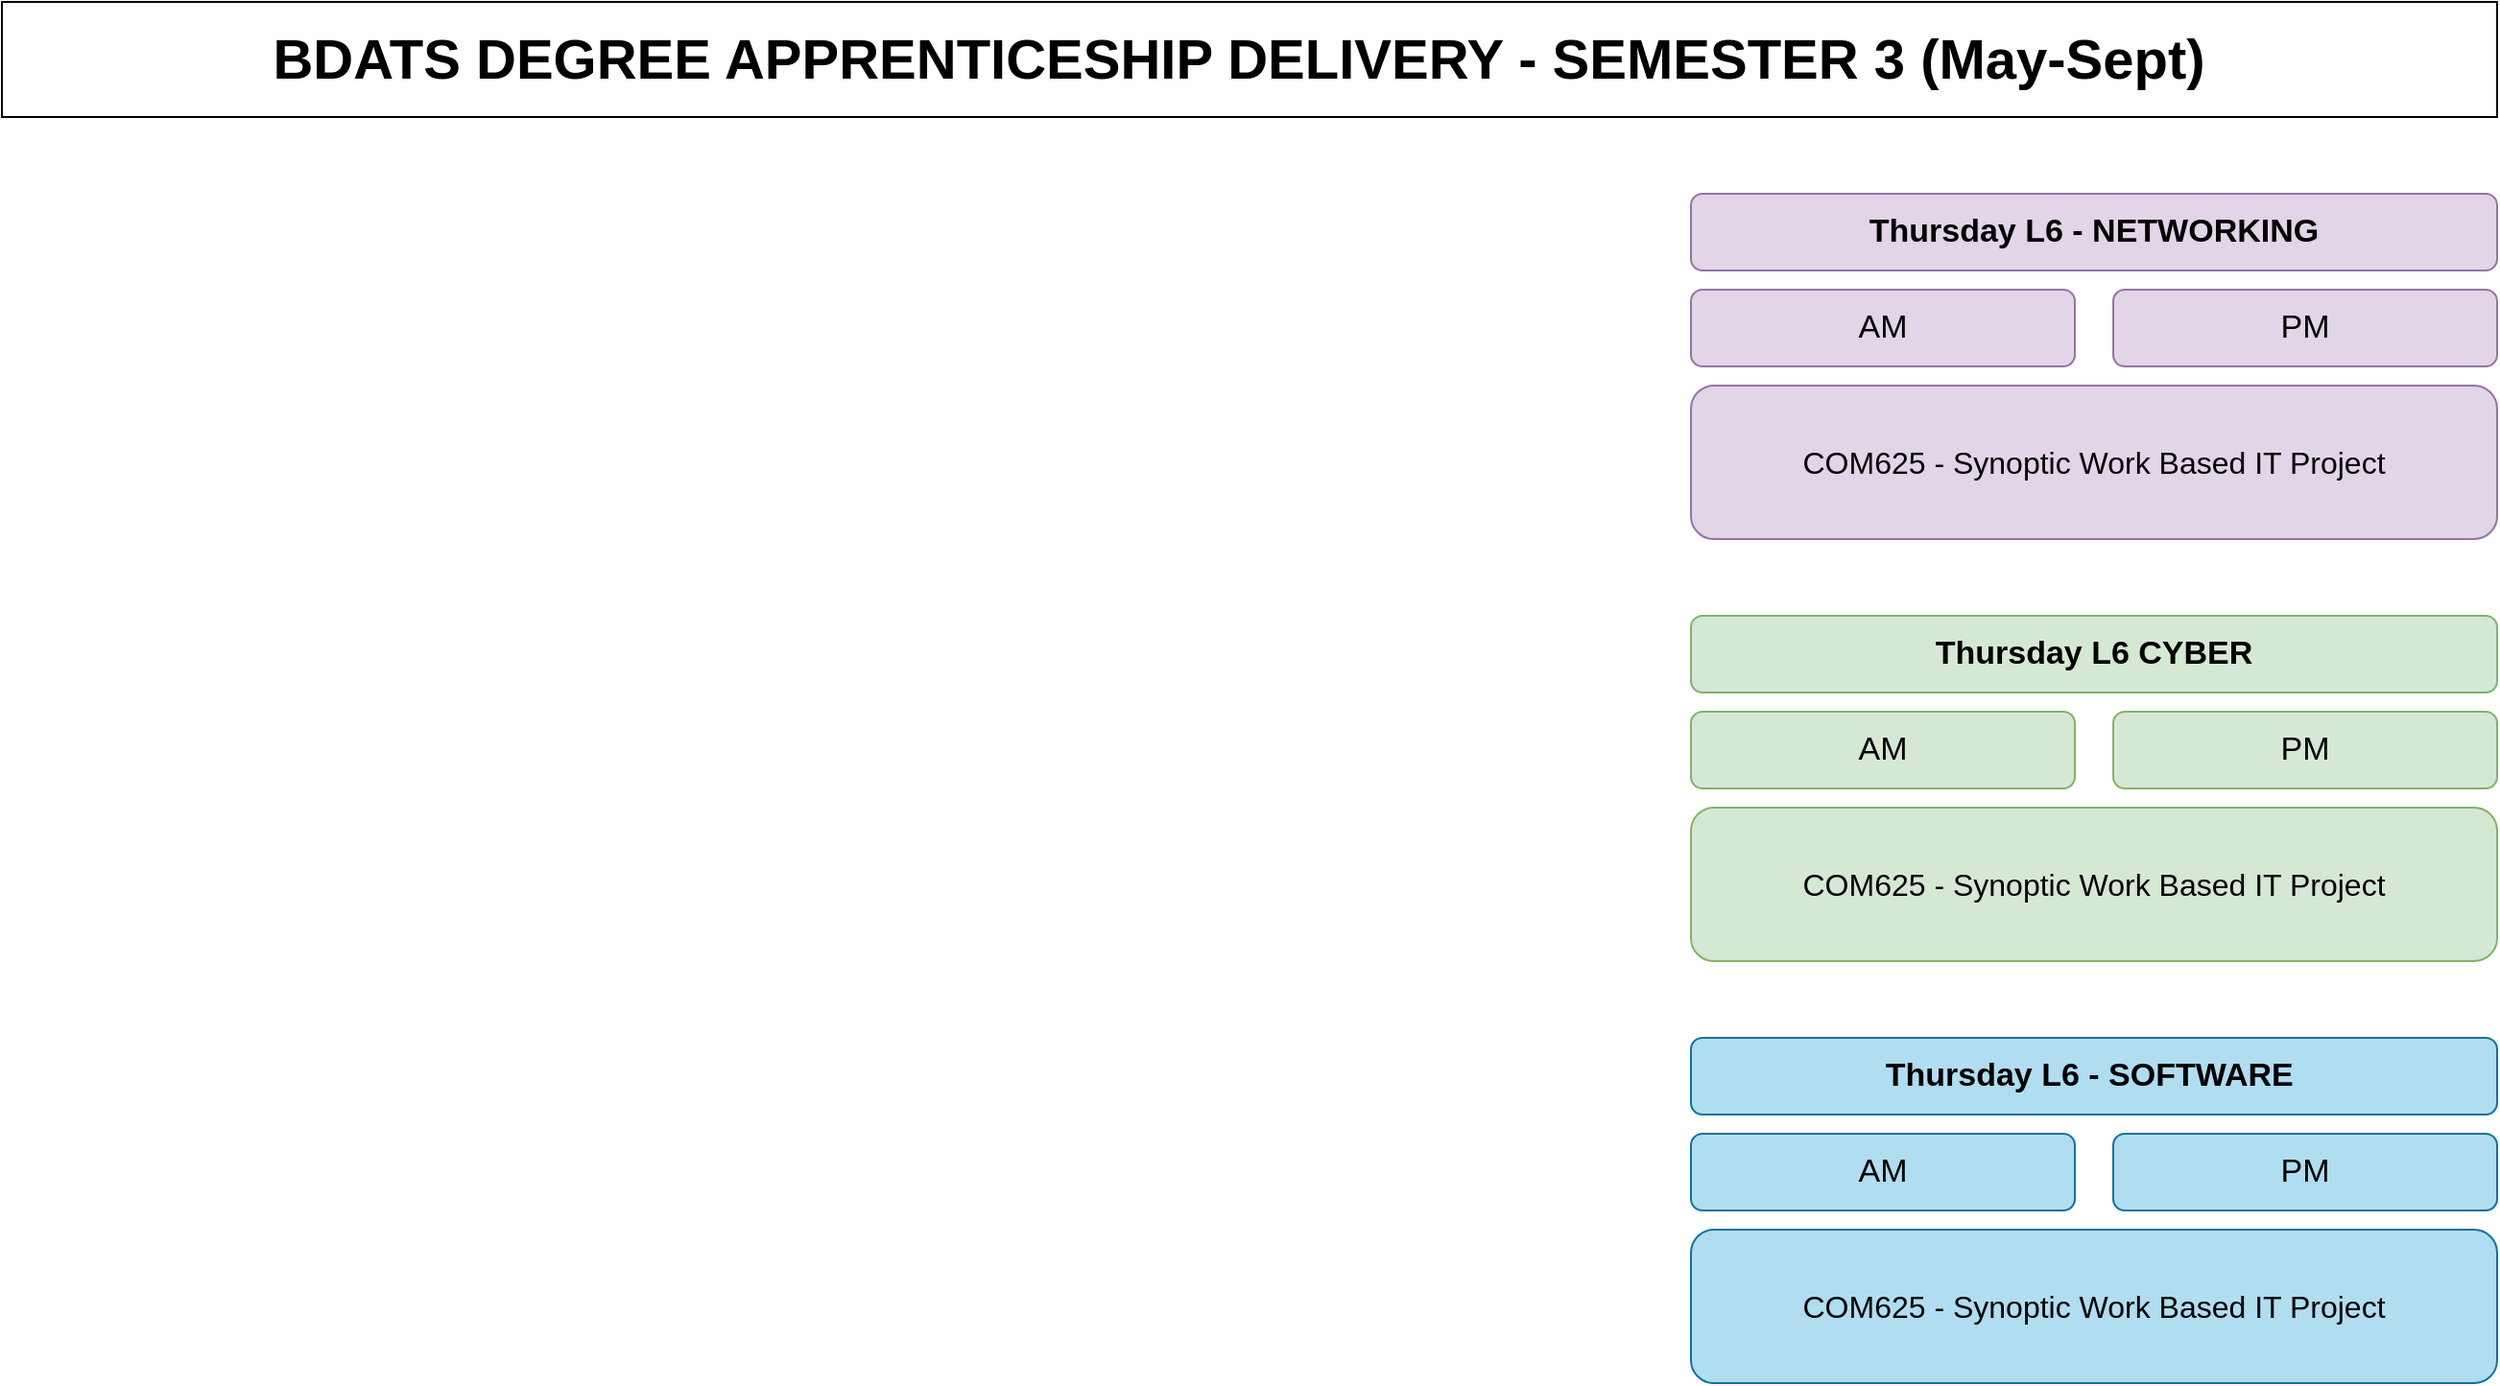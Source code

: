 <mxfile pages="7">
    <diagram name="BDATS - SEM 3" id="bAWRMhxbK4lThoLXx4Rh">
        <mxGraphModel dx="2598" dy="1368" grid="1" gridSize="10" guides="0" tooltips="1" connect="1" arrows="1" fold="1" page="1" pageScale="1" pageWidth="1169" pageHeight="1654" math="0" shadow="0">
            <root>
                <mxCell id="z80Zeq63Nkb3A3HY7hVA-0"/>
                <mxCell id="z80Zeq63Nkb3A3HY7hVA-1" parent="z80Zeq63Nkb3A3HY7hVA-0"/>
                <mxCell id="z80Zeq63Nkb3A3HY7hVA-22" value="&lt;font style=&quot;font-size: 17px;&quot;&gt;&lt;b&gt;Thursday L6 CYBER&lt;/b&gt;&lt;/font&gt;" style="rounded=1;whiteSpace=wrap;html=1;fillColor=#d5e8d4;strokeColor=#82b366;" parent="z80Zeq63Nkb3A3HY7hVA-1" vertex="1">
                    <mxGeometry x="1120" y="380" width="420" height="40" as="geometry"/>
                </mxCell>
                <mxCell id="z80Zeq63Nkb3A3HY7hVA-23" value="&lt;font style=&quot;&quot;&gt;&lt;font style=&quot;font-size: 16px;&quot;&gt;COM625 - Synoptic Work Based IT Project&lt;/font&gt;&lt;span style=&quot;font-size: 16px;&quot;&gt;&lt;br&gt;&lt;/span&gt;&lt;/font&gt;" style="rounded=1;whiteSpace=wrap;html=1;fillColor=#d5e8d4;strokeColor=#82b366;" parent="z80Zeq63Nkb3A3HY7hVA-1" vertex="1">
                    <mxGeometry x="1120" y="480" width="420" height="80" as="geometry"/>
                </mxCell>
                <mxCell id="z80Zeq63Nkb3A3HY7hVA-25" value="&lt;font style=&quot;font-size: 17px;&quot;&gt;PM&lt;/font&gt;" style="rounded=1;whiteSpace=wrap;html=1;fillColor=#d5e8d4;strokeColor=#82b366;" parent="z80Zeq63Nkb3A3HY7hVA-1" vertex="1">
                    <mxGeometry x="1340" y="430" width="200" height="40" as="geometry"/>
                </mxCell>
                <mxCell id="z80Zeq63Nkb3A3HY7hVA-26" value="&lt;font style=&quot;font-size: 17px;&quot;&gt;AM&lt;/font&gt;" style="rounded=1;whiteSpace=wrap;html=1;fillColor=#d5e8d4;strokeColor=#82b366;" parent="z80Zeq63Nkb3A3HY7hVA-1" vertex="1">
                    <mxGeometry x="1120" y="430" width="200" height="40" as="geometry"/>
                </mxCell>
                <mxCell id="z80Zeq63Nkb3A3HY7hVA-27" value="&lt;font style=&quot;font-size: 17px&quot;&gt;&lt;b&gt;Thursday L6 - SOFTWARE&amp;nbsp;&lt;/b&gt;&lt;/font&gt;" style="rounded=1;whiteSpace=wrap;html=1;fillColor=#b1ddf0;strokeColor=#10739e;" parent="z80Zeq63Nkb3A3HY7hVA-1" vertex="1">
                    <mxGeometry x="1120" y="600" width="420" height="40" as="geometry"/>
                </mxCell>
                <mxCell id="z80Zeq63Nkb3A3HY7hVA-28" value="&lt;font style=&quot;&quot;&gt;&lt;font style=&quot;font-size: 16px;&quot;&gt;COM625 - Synoptic Work Based IT Project&lt;/font&gt;&lt;span style=&quot;font-size: 16px;&quot;&gt;&lt;br&gt;&lt;/span&gt;&lt;/font&gt;" style="rounded=1;whiteSpace=wrap;html=1;fillColor=#b1ddf0;strokeColor=#10739e;" parent="z80Zeq63Nkb3A3HY7hVA-1" vertex="1">
                    <mxGeometry x="1120" y="700" width="420" height="80" as="geometry"/>
                </mxCell>
                <mxCell id="z80Zeq63Nkb3A3HY7hVA-30" value="&lt;font style=&quot;font-size: 17px;&quot;&gt;PM&lt;/font&gt;" style="rounded=1;whiteSpace=wrap;html=1;fillColor=#b1ddf0;strokeColor=#10739e;" parent="z80Zeq63Nkb3A3HY7hVA-1" vertex="1">
                    <mxGeometry x="1340" y="650" width="200" height="40" as="geometry"/>
                </mxCell>
                <mxCell id="z80Zeq63Nkb3A3HY7hVA-31" value="&lt;font style=&quot;font-size: 17px;&quot;&gt;AM&lt;/font&gt;" style="rounded=1;whiteSpace=wrap;html=1;fillColor=#b1ddf0;strokeColor=#10739e;" parent="z80Zeq63Nkb3A3HY7hVA-1" vertex="1">
                    <mxGeometry x="1120" y="650" width="200" height="40" as="geometry"/>
                </mxCell>
                <mxCell id="z80Zeq63Nkb3A3HY7hVA-37" value="&lt;font style=&quot;font-size: 17px;&quot;&gt;&lt;b&gt;Thursday L6 - NETWORKING&lt;/b&gt;&lt;/font&gt;" style="rounded=1;whiteSpace=wrap;html=1;fillColor=#e1d5e7;strokeColor=#9673a6;" parent="z80Zeq63Nkb3A3HY7hVA-1" vertex="1">
                    <mxGeometry x="1120" y="160" width="420" height="40" as="geometry"/>
                </mxCell>
                <mxCell id="z80Zeq63Nkb3A3HY7hVA-38" value="&lt;font style=&quot;&quot;&gt;&lt;font style=&quot;font-size: 16px;&quot;&gt;COM625 - Synoptic Work Based IT Project&lt;/font&gt;&lt;span style=&quot;font-size: 16px;&quot;&gt;&lt;br&gt;&lt;/span&gt;&lt;/font&gt;" style="rounded=1;whiteSpace=wrap;html=1;fillColor=#e1d5e7;strokeColor=#9673a6;" parent="z80Zeq63Nkb3A3HY7hVA-1" vertex="1">
                    <mxGeometry x="1120" y="260" width="420" height="80" as="geometry"/>
                </mxCell>
                <mxCell id="z80Zeq63Nkb3A3HY7hVA-40" value="&lt;font style=&quot;font-size: 17px;&quot;&gt;PM&lt;/font&gt;" style="rounded=1;whiteSpace=wrap;html=1;fillColor=#e1d5e7;strokeColor=#9673a6;" parent="z80Zeq63Nkb3A3HY7hVA-1" vertex="1">
                    <mxGeometry x="1340" y="210" width="200" height="40" as="geometry"/>
                </mxCell>
                <mxCell id="z80Zeq63Nkb3A3HY7hVA-41" value="&lt;font style=&quot;font-size: 17px;&quot;&gt;AM&lt;/font&gt;" style="rounded=1;whiteSpace=wrap;html=1;fillColor=#e1d5e7;strokeColor=#9673a6;" parent="z80Zeq63Nkb3A3HY7hVA-1" vertex="1">
                    <mxGeometry x="1120" y="210" width="200" height="40" as="geometry"/>
                </mxCell>
                <mxCell id="z80Zeq63Nkb3A3HY7hVA-47" value="" style="rounded=0;whiteSpace=wrap;html=1;" parent="z80Zeq63Nkb3A3HY7hVA-1" vertex="1">
                    <mxGeometry x="240" y="60" width="1300" height="60" as="geometry"/>
                </mxCell>
                <mxCell id="z80Zeq63Nkb3A3HY7hVA-48" value="BDATS DEGREE APPRENTICESHIP DELIVERY - SEMESTER 3 (May-Sept)" style="text;html=1;align=center;verticalAlign=middle;resizable=0;points=[];autosize=1;strokeColor=none;fillColor=none;fontSize=29;fontStyle=1" parent="z80Zeq63Nkb3A3HY7hVA-1" vertex="1">
                    <mxGeometry x="369" y="65" width="1030" height="50" as="geometry"/>
                </mxCell>
            </root>
        </mxGraphModel>
    </diagram>
    <diagram name="BDATS_SOFTWARE" id="IDxoDhFUZz8goqclk6p1">
        <mxGraphModel dx="2309" dy="1216" grid="1" gridSize="10" guides="1" tooltips="1" connect="1" arrows="1" fold="1" page="1" pageScale="1" pageWidth="827" pageHeight="1169" math="0" shadow="0">
            <root>
                <mxCell id="1_NoqtApiibmHGhhlHiK-0"/>
                <mxCell id="1_NoqtApiibmHGhhlHiK-1" parent="1_NoqtApiibmHGhhlHiK-0"/>
                <mxCell id="1_NoqtApiibmHGhhlHiK-2" value="" style="rounded=1;whiteSpace=wrap;html=1;strokeWidth=2;" parent="1_NoqtApiibmHGhhlHiK-1" vertex="1">
                    <mxGeometry x="42" y="470" width="1580" height="170" as="geometry"/>
                </mxCell>
                <mxCell id="1_NoqtApiibmHGhhlHiK-3" value="" style="rounded=1;whiteSpace=wrap;html=1;strokeWidth=2;" parent="1_NoqtApiibmHGhhlHiK-1" vertex="1">
                    <mxGeometry x="42" y="280" width="1580" height="170" as="geometry"/>
                </mxCell>
                <mxCell id="1_NoqtApiibmHGhhlHiK-4" value="" style="rounded=1;whiteSpace=wrap;html=1;strokeWidth=2;" parent="1_NoqtApiibmHGhhlHiK-1" vertex="1">
                    <mxGeometry x="42" y="90" width="1580" height="170" as="geometry"/>
                </mxCell>
                <mxCell id="1_NoqtApiibmHGhhlHiK-5" value="&lt;font&gt;&lt;span style=&quot;font-size: 16px&quot;&gt;COM411&lt;br&gt;Problem Solving through Programming)&lt;/span&gt;&lt;/font&gt;" style="rounded=1;whiteSpace=wrap;html=1;fillColor=#dae8fc;strokeColor=#6c8ebf;strokeWidth=2;" parent="1_NoqtApiibmHGhhlHiK-1" vertex="1">
                    <mxGeometry x="202" y="160" width="210" height="80" as="geometry"/>
                </mxCell>
                <mxCell id="1_NoqtApiibmHGhhlHiK-6" value="&lt;span style=&quot;font-size: 16px&quot;&gt;COM412&lt;br&gt;Introduction to Networks&lt;br&gt;&amp;amp; Security&lt;/span&gt;" style="rounded=1;whiteSpace=wrap;html=1;fillColor=#dae8fc;strokeColor=#6c8ebf;strokeWidth=2;" parent="1_NoqtApiibmHGhhlHiK-1" vertex="1">
                    <mxGeometry x="432" y="160" width="210" height="80" as="geometry"/>
                </mxCell>
                <mxCell id="1_NoqtApiibmHGhhlHiK-7" value="&lt;font style=&quot;font-size: 17px;&quot;&gt;&lt;b&gt;SEMESTER 1 (Sept-Jan)&lt;/b&gt;&lt;/font&gt;" style="rounded=1;whiteSpace=wrap;html=1;fillColor=#dae8fc;strokeColor=#6c8ebf;strokeWidth=2;" parent="1_NoqtApiibmHGhhlHiK-1" vertex="1">
                    <mxGeometry x="202" y="110" width="440" height="40" as="geometry"/>
                </mxCell>
                <mxCell id="1_NoqtApiibmHGhhlHiK-9" value="&lt;font style=&quot;font-size: 16px;&quot;&gt;COM417&lt;br style=&quot;border-color: var(--border-color);&quot;&gt;Introduction to Databases&lt;/font&gt;" style="rounded=1;whiteSpace=wrap;html=1;fillColor=#dae8fc;strokeColor=#6c8ebf;strokeWidth=2;" parent="1_NoqtApiibmHGhhlHiK-1" vertex="1">
                    <mxGeometry x="910" y="160" width="212" height="80" as="geometry"/>
                </mxCell>
                <mxCell id="1_NoqtApiibmHGhhlHiK-10" value="&lt;b style=&quot;border-color: var(--border-color); font-size: 17px;&quot;&gt;SEMESTER 2 (Jan-May)&lt;/b&gt;" style="rounded=1;whiteSpace=wrap;html=1;fillColor=#dae8fc;strokeColor=#6c8ebf;strokeWidth=2;" parent="1_NoqtApiibmHGhhlHiK-1" vertex="1">
                    <mxGeometry x="682" y="110" width="440" height="40" as="geometry"/>
                </mxCell>
                <mxCell id="1_NoqtApiibmHGhhlHiK-11" value="&lt;font style=&quot;font-size: 16px;&quot;&gt;COM423&lt;br style=&quot;border-color: var(--border-color);&quot;&gt;Systems Analysis &amp;amp; Design&amp;nbsp;&lt;span style=&quot;font-size: 16px&quot;&gt;&lt;br&gt;&lt;/span&gt;&lt;/font&gt;" style="rounded=1;whiteSpace=wrap;html=1;fillColor=#dae8fc;strokeColor=#6c8ebf;strokeWidth=2;" parent="1_NoqtApiibmHGhhlHiK-1" vertex="1">
                    <mxGeometry x="1162" y="160" width="210" height="80" as="geometry"/>
                </mxCell>
                <mxCell id="1_NoqtApiibmHGhhlHiK-12" value="&lt;font style=&quot;font-size: 16px;&quot;&gt;COM421&lt;br style=&quot;border-color: var(--border-color);&quot;&gt;Data Structures,&lt;br style=&quot;border-color: var(--border-color);&quot;&gt;Algorithms &amp;amp; Maths&lt;/font&gt;" style="rounded=1;whiteSpace=wrap;html=1;fillColor=#dae8fc;strokeColor=#6c8ebf;strokeWidth=2;" parent="1_NoqtApiibmHGhhlHiK-1" vertex="1">
                    <mxGeometry x="1392" y="160" width="210" height="80" as="geometry"/>
                </mxCell>
                <mxCell id="1_NoqtApiibmHGhhlHiK-13" value="&lt;b style=&quot;border-color: var(--border-color); font-size: 17px;&quot;&gt;SEMESTER 3 (May-Sept)&lt;/b&gt;" style="rounded=1;whiteSpace=wrap;html=1;fillColor=#dae8fc;strokeColor=#6c8ebf;strokeWidth=2;" parent="1_NoqtApiibmHGhhlHiK-1" vertex="1">
                    <mxGeometry x="1162" y="110" width="440" height="40" as="geometry"/>
                </mxCell>
                <mxCell id="1_NoqtApiibmHGhhlHiK-15" value="&lt;span style=&quot;font-size: 16px;&quot;&gt;COM519&lt;br&gt;Advanced Databases&lt;/span&gt;" style="rounded=1;whiteSpace=wrap;html=1;fillColor=#e1d5e7;strokeColor=#9673a6;strokeWidth=2;" parent="1_NoqtApiibmHGhhlHiK-1" vertex="1">
                    <mxGeometry x="432" y="350" width="210" height="80" as="geometry"/>
                </mxCell>
                <mxCell id="1_NoqtApiibmHGhhlHiK-16" value="&lt;font&gt;&lt;span style=&quot;font-size: 16px;&quot;&gt;COM624&lt;/span&gt;&lt;br style=&quot;font-size: 16px;&quot;&gt;&lt;span style=&quot;font-size: 16px;&quot;&gt;&amp;nbsp;Machine Learning&lt;/span&gt;&lt;span style=&quot;font-size: 16px&quot;&gt;&lt;br&gt;&lt;/span&gt;&lt;/font&gt;" style="rounded=1;whiteSpace=wrap;html=1;fillColor=#fff2cc;strokeColor=#d6b656;strokeWidth=2;" parent="1_NoqtApiibmHGhhlHiK-1" vertex="1">
                    <mxGeometry x="202" y="540" width="210" height="80" as="geometry"/>
                </mxCell>
                <mxCell id="1_NoqtApiibmHGhhlHiK-18" value="&lt;font style=&quot;font-size: 17px;&quot;&gt;&lt;b&gt;SEMESTER 1 (Sept-Jan)&lt;/b&gt;&lt;/font&gt;" style="rounded=1;whiteSpace=wrap;html=1;fillColor=#e1d5e7;strokeColor=#9673a6;strokeWidth=2;" parent="1_NoqtApiibmHGhhlHiK-1" vertex="1">
                    <mxGeometry x="202" y="300" width="440" height="40" as="geometry"/>
                </mxCell>
                <mxCell id="1_NoqtApiibmHGhhlHiK-19" value="&lt;b style=&quot;border-color: var(--border-color); font-size: 17px;&quot;&gt;SEMESTER 2 (Jan-May)&lt;/b&gt;" style="rounded=1;whiteSpace=wrap;html=1;fillColor=#e1d5e7;strokeColor=#9673a6;strokeWidth=2;" parent="1_NoqtApiibmHGhhlHiK-1" vertex="1">
                    <mxGeometry x="682" y="300" width="440" height="40" as="geometry"/>
                </mxCell>
                <mxCell id="1_NoqtApiibmHGhhlHiK-20" value="&lt;b style=&quot;border-color: var(--border-color); font-size: 17px;&quot;&gt;SEMESTER 3 (May-Sept)&lt;/b&gt;" style="rounded=1;whiteSpace=wrap;html=1;fillColor=#e1d5e7;strokeColor=#9673a6;strokeWidth=2;" parent="1_NoqtApiibmHGhhlHiK-1" vertex="1">
                    <mxGeometry x="1162" y="300" width="440" height="40" as="geometry"/>
                </mxCell>
                <mxCell id="1_NoqtApiibmHGhhlHiK-21" value="&lt;font style=&quot;font-size: 17px;&quot;&gt;&lt;b&gt;SEMESTER 1 (Sept-Jan)&lt;/b&gt;&lt;/font&gt;" style="rounded=1;whiteSpace=wrap;html=1;fillColor=#fff2cc;strokeColor=#d6b656;strokeWidth=2;" parent="1_NoqtApiibmHGhhlHiK-1" vertex="1">
                    <mxGeometry x="202" y="490" width="440" height="40" as="geometry"/>
                </mxCell>
                <mxCell id="1_NoqtApiibmHGhhlHiK-22" value="&lt;b style=&quot;border-color: var(--border-color); font-size: 17px;&quot;&gt;SEMESTER 2 (Jan-May)&lt;/b&gt;" style="rounded=1;whiteSpace=wrap;html=1;fillColor=#fff2cc;strokeColor=#d6b656;strokeWidth=2;" parent="1_NoqtApiibmHGhhlHiK-1" vertex="1">
                    <mxGeometry x="682" y="490" width="440" height="40" as="geometry"/>
                </mxCell>
                <mxCell id="1_NoqtApiibmHGhhlHiK-23" value="&lt;b style=&quot;border-color: var(--border-color); font-size: 17px;&quot;&gt;SEMESTER 3 (May-Sept)&lt;/b&gt;" style="rounded=1;whiteSpace=wrap;html=1;fillColor=#fff2cc;strokeColor=#d6b656;strokeWidth=2;" parent="1_NoqtApiibmHGhhlHiK-1" vertex="1">
                    <mxGeometry x="1162" y="490" width="440" height="40" as="geometry"/>
                </mxCell>
                <mxCell id="1_NoqtApiibmHGhhlHiK-24" value="&lt;b style=&quot;font-size: 22px;&quot;&gt;Level 4&lt;br&gt;(Year 1)&lt;/b&gt;" style="text;html=1;align=center;verticalAlign=middle;whiteSpace=wrap;rounded=0;" parent="1_NoqtApiibmHGhhlHiK-1" vertex="1">
                    <mxGeometry x="62" y="145" width="110" height="60" as="geometry"/>
                </mxCell>
                <mxCell id="1_NoqtApiibmHGhhlHiK-25" value="&lt;b style=&quot;font-size: 22px;&quot;&gt;Level 5&lt;br&gt;(Year 2)&lt;/b&gt;" style="text;html=1;strokeColor=none;fillColor=none;align=center;verticalAlign=middle;whiteSpace=wrap;rounded=0;" parent="1_NoqtApiibmHGhhlHiK-1" vertex="1">
                    <mxGeometry x="72" y="335" width="110" height="60" as="geometry"/>
                </mxCell>
                <mxCell id="1_NoqtApiibmHGhhlHiK-26" value="&lt;b style=&quot;font-size: 22px;&quot;&gt;Level 6&lt;br&gt;(Year 3)&lt;/b&gt;" style="text;html=1;strokeColor=none;fillColor=none;align=center;verticalAlign=middle;whiteSpace=wrap;rounded=0;" parent="1_NoqtApiibmHGhhlHiK-1" vertex="1">
                    <mxGeometry x="72" y="525" width="110" height="60" as="geometry"/>
                </mxCell>
                <mxCell id="1_NoqtApiibmHGhhlHiK-29" value="&lt;font style=&quot;font-size: 16px;&quot;&gt;COM617&lt;br style=&quot;border-color: var(--border-color);&quot;&gt;&amp;nbsp;Industrial Consulting Project&lt;br&gt;&lt;/font&gt;" style="rounded=1;whiteSpace=wrap;html=1;fillColor=#fff2cc;strokeColor=#d6b656;strokeWidth=2;" parent="1_NoqtApiibmHGhhlHiK-1" vertex="1">
                    <mxGeometry x="682" y="545" width="210" height="80" as="geometry"/>
                </mxCell>
                <mxCell id="1_NoqtApiibmHGhhlHiK-30" value="&lt;font style=&quot;font-size: 16px;&quot;&gt;COM618&lt;br&gt;Data Science&lt;/font&gt;&lt;span style=&quot;font-size: 16px;&quot;&gt;&lt;br&gt;&lt;/span&gt;" style="rounded=1;whiteSpace=wrap;html=1;fillColor=#fff2cc;strokeColor=#d6b656;strokeWidth=2;" parent="1_NoqtApiibmHGhhlHiK-1" vertex="1">
                    <mxGeometry x="912" y="545" width="210" height="80" as="geometry"/>
                </mxCell>
                <mxCell id="1_NoqtApiibmHGhhlHiK-31" value="&lt;font style=&quot;font-size: 16px;&quot;&gt;COM532&lt;br style=&quot;border-color: var(--border-color);&quot;&gt;Work Based IT Project Management&lt;span style=&quot;font-size: 16px&quot;&gt;&lt;br&gt;&lt;/span&gt;&lt;/font&gt;" style="rounded=1;whiteSpace=wrap;html=1;fillColor=#e1d5e7;strokeColor=#9673a6;strokeWidth=2;" parent="1_NoqtApiibmHGhhlHiK-1" vertex="1">
                    <mxGeometry x="1162" y="350" width="210" height="80" as="geometry"/>
                </mxCell>
                <mxCell id="1_NoqtApiibmHGhhlHiK-32" value="&lt;font style=&quot;font-size: 16px;&quot;&gt;COM530&lt;br style=&quot;border-color: var(--border-color);&quot;&gt;Work Based Business Organisation&lt;/font&gt;" style="rounded=1;whiteSpace=wrap;html=1;fillColor=#e1d5e7;strokeColor=#9673a6;strokeWidth=2;" parent="1_NoqtApiibmHGhhlHiK-1" vertex="1">
                    <mxGeometry x="1392" y="350" width="210" height="80" as="geometry"/>
                </mxCell>
                <mxCell id="1_NoqtApiibmHGhhlHiK-33" value="&lt;font style=&quot;font-size: 16px;&quot;&gt;COMXXX (Zero Credit)&lt;br&gt;Digital Technology Solutions Gateway&lt;/font&gt;" style="rounded=1;whiteSpace=wrap;html=1;fillColor=#fff2cc;strokeColor=#d6b656;strokeWidth=2;" parent="1_NoqtApiibmHGhhlHiK-1" vertex="1">
                    <mxGeometry x="1162" y="540" width="440" height="80" as="geometry"/>
                </mxCell>
                <mxCell id="1_NoqtApiibmHGhhlHiK-34" value="" style="rounded=1;whiteSpace=wrap;html=1;strokeWidth=2;" parent="1_NoqtApiibmHGhhlHiK-1" vertex="1">
                    <mxGeometry x="42" y="670" width="1580" height="170" as="geometry"/>
                </mxCell>
                <mxCell id="1_NoqtApiibmHGhhlHiK-35" value="&lt;font style=&quot;font-size: 16px;&quot;&gt;COMXXX (40 Credit)&lt;br&gt;Digital &amp;amp; Technology Solutions EPA&lt;br&gt;&lt;/font&gt;" style="rounded=1;whiteSpace=wrap;html=1;fillColor=#60a917;strokeColor=#2D7600;strokeWidth=2;fontColor=#ffffff;" parent="1_NoqtApiibmHGhhlHiK-1" vertex="1">
                    <mxGeometry x="202" y="740" width="440" height="80" as="geometry"/>
                </mxCell>
                <mxCell id="1_NoqtApiibmHGhhlHiK-36" value="&lt;font style=&quot;font-size: 17px;&quot;&gt;&lt;b&gt;Sept-Jan&lt;/b&gt;&lt;/font&gt;" style="rounded=1;whiteSpace=wrap;html=1;fillColor=#60a917;strokeColor=#2D7600;strokeWidth=2;fontColor=#ffffff;" parent="1_NoqtApiibmHGhhlHiK-1" vertex="1">
                    <mxGeometry x="202" y="690" width="440" height="40" as="geometry"/>
                </mxCell>
                <mxCell id="1_NoqtApiibmHGhhlHiK-37" value="&lt;b style=&quot;font-size: 22px;&quot;&gt;EPA&lt;br&gt;&lt;/b&gt;" style="text;html=1;strokeColor=none;fillColor=none;align=center;verticalAlign=middle;whiteSpace=wrap;rounded=0;" parent="1_NoqtApiibmHGhhlHiK-1" vertex="1">
                    <mxGeometry x="72" y="725" width="110" height="60" as="geometry"/>
                </mxCell>
                <mxCell id="1_NoqtApiibmHGhhlHiK-38" value="&lt;font style=&quot;font-size: 36px;&quot;&gt;&lt;b&gt;BDATS Software Engineer - New Standard 2023 Version 1.1&amp;nbsp;&lt;/b&gt;&lt;/font&gt;" style="text;html=1;align=center;verticalAlign=middle;resizable=0;points=[];autosize=1;strokeColor=none;fillColor=none;" parent="1_NoqtApiibmHGhhlHiK-1" vertex="1">
                    <mxGeometry x="42" y="10" width="1040" height="60" as="geometry"/>
                </mxCell>
                <mxCell id="FyI0z2VFPIabcOspeWA6-0" value="&lt;font&gt;&lt;span style=&quot;font-size: 16px&quot;&gt;COM528&lt;br&gt;&amp;nbsp;Object orientated&lt;br&gt;&lt;/span&gt;&lt;/font&gt;" style="rounded=1;whiteSpace=wrap;html=1;fillColor=#e1d5e7;strokeColor=#9673a6;strokeWidth=2;" parent="1_NoqtApiibmHGhhlHiK-1" vertex="1">
                    <mxGeometry x="202" y="350" width="208" height="80" as="geometry"/>
                </mxCell>
                <mxCell id="FyI0z2VFPIabcOspeWA6-5" value="&lt;span style=&quot;font-size: 16px;&quot;&gt;COM619&lt;br&gt;Dev Ops&lt;/span&gt;" style="rounded=1;whiteSpace=wrap;html=1;fillColor=#fff2cc;strokeColor=#d6b656;strokeWidth=2;" parent="1_NoqtApiibmHGhhlHiK-1" vertex="1">
                    <mxGeometry x="430" y="540" width="212" height="80" as="geometry"/>
                </mxCell>
                <mxCell id="wze11_uXiys3I81di1LD-0" value="&lt;font style=&quot;font-size: 16px;&quot;&gt;COM422&lt;br&gt;Software Testing &amp;amp; Reliability Engineering&lt;span style=&quot;font-size: 16px&quot;&gt;&lt;br&gt;&lt;/span&gt;&lt;/font&gt;" style="rounded=1;whiteSpace=wrap;html=1;fillColor=#dae8fc;strokeColor=#6c8ebf;strokeWidth=2;" parent="1_NoqtApiibmHGhhlHiK-1" vertex="1">
                    <mxGeometry x="682" y="160" width="208" height="80" as="geometry"/>
                </mxCell>
                <mxCell id="eyPDoyy5ns5S91ZpYRCQ-0" value="&lt;font style=&quot;font-size: 16px;&quot;&gt;COM527&lt;br&gt;Mobile Application Dev&lt;span style=&quot;font-size: 16px&quot;&gt;&lt;br&gt;&lt;/span&gt;&lt;/font&gt;" style="rounded=1;whiteSpace=wrap;html=1;fillColor=#e1d5e7;strokeColor=#9673a6;strokeWidth=2;" parent="1_NoqtApiibmHGhhlHiK-1" vertex="1">
                    <mxGeometry x="682" y="350" width="208" height="80" as="geometry"/>
                </mxCell>
                <mxCell id="eyPDoyy5ns5S91ZpYRCQ-1" value="&lt;font style=&quot;font-size: 16px;&quot;&gt;COM526&lt;br&gt;Introduction to AI&lt;/font&gt;" style="rounded=1;whiteSpace=wrap;html=1;fillColor=#e1d5e7;strokeColor=#9673a6;strokeWidth=2;" parent="1_NoqtApiibmHGhhlHiK-1" vertex="1">
                    <mxGeometry x="910" y="350" width="212" height="80" as="geometry"/>
                </mxCell>
            </root>
        </mxGraphModel>
    </diagram>
    <diagram name="BDATS_NETWORK" id="daNHZ3TRiOjiiwbFkDUF">
        <mxGraphModel dx="2078" dy="1094" grid="1" gridSize="10" guides="1" tooltips="1" connect="1" arrows="1" fold="1" page="1" pageScale="1" pageWidth="827" pageHeight="1169" math="0" shadow="0">
            <root>
                <mxCell id="sV7EwwiW8VQXavG21FDw-0"/>
                <mxCell id="sV7EwwiW8VQXavG21FDw-1" parent="sV7EwwiW8VQXavG21FDw-0"/>
                <mxCell id="sV7EwwiW8VQXavG21FDw-2" value="" style="rounded=1;whiteSpace=wrap;html=1;strokeWidth=2;" parent="sV7EwwiW8VQXavG21FDw-1" vertex="1">
                    <mxGeometry x="42" y="470" width="1580" height="170" as="geometry"/>
                </mxCell>
                <mxCell id="sV7EwwiW8VQXavG21FDw-3" value="" style="rounded=1;whiteSpace=wrap;html=1;strokeWidth=2;" parent="sV7EwwiW8VQXavG21FDw-1" vertex="1">
                    <mxGeometry x="42" y="280" width="1580" height="170" as="geometry"/>
                </mxCell>
                <mxCell id="sV7EwwiW8VQXavG21FDw-17" value="&lt;b style=&quot;border-color: var(--border-color); font-size: 17px;&quot;&gt;SEMESTER 3 (May-Sept)&lt;/b&gt;" style="rounded=1;whiteSpace=wrap;html=1;fillColor=#e1d5e7;strokeColor=#9673a6;strokeWidth=2;" parent="sV7EwwiW8VQXavG21FDw-1" vertex="1">
                    <mxGeometry x="1162" y="300" width="440" height="40" as="geometry"/>
                </mxCell>
                <mxCell id="sV7EwwiW8VQXavG21FDw-18" value="&lt;font style=&quot;font-size: 17px;&quot;&gt;&lt;b&gt;SEMESTER 1 (Sept-Jan)&lt;/b&gt;&lt;/font&gt;" style="rounded=1;whiteSpace=wrap;html=1;fillColor=#fff2cc;strokeColor=#d6b656;strokeWidth=2;" parent="sV7EwwiW8VQXavG21FDw-1" vertex="1">
                    <mxGeometry x="202" y="490" width="440" height="40" as="geometry"/>
                </mxCell>
                <mxCell id="sV7EwwiW8VQXavG21FDw-19" value="&lt;b style=&quot;border-color: var(--border-color); font-size: 17px;&quot;&gt;SEMESTER 2 (Jan-May)&lt;/b&gt;" style="rounded=1;whiteSpace=wrap;html=1;fillColor=#fff2cc;strokeColor=#d6b656;strokeWidth=2;" parent="sV7EwwiW8VQXavG21FDw-1" vertex="1">
                    <mxGeometry x="682" y="490" width="440" height="40" as="geometry"/>
                </mxCell>
                <mxCell id="sV7EwwiW8VQXavG21FDw-20" value="&lt;b style=&quot;border-color: var(--border-color); font-size: 17px;&quot;&gt;SEMESTER 3 (May-Sept)&lt;/b&gt;" style="rounded=1;whiteSpace=wrap;html=1;fillColor=#fff2cc;strokeColor=#d6b656;strokeWidth=2;" parent="sV7EwwiW8VQXavG21FDw-1" vertex="1">
                    <mxGeometry x="1162" y="490" width="440" height="40" as="geometry"/>
                </mxCell>
                <mxCell id="sV7EwwiW8VQXavG21FDw-22" value="&lt;b style=&quot;font-size: 22px;&quot;&gt;Level 5&lt;br&gt;(Year 2)&lt;/b&gt;" style="text;html=1;strokeColor=none;fillColor=none;align=center;verticalAlign=middle;whiteSpace=wrap;rounded=0;" parent="sV7EwwiW8VQXavG21FDw-1" vertex="1">
                    <mxGeometry x="72" y="335" width="110" height="60" as="geometry"/>
                </mxCell>
                <mxCell id="sV7EwwiW8VQXavG21FDw-23" value="&lt;b style=&quot;font-size: 22px;&quot;&gt;Level 6&lt;br&gt;(Year 3)&lt;/b&gt;" style="text;html=1;strokeColor=none;fillColor=none;align=center;verticalAlign=middle;whiteSpace=wrap;rounded=0;" parent="sV7EwwiW8VQXavG21FDw-1" vertex="1">
                    <mxGeometry x="72" y="525" width="110" height="60" as="geometry"/>
                </mxCell>
                <mxCell id="sV7EwwiW8VQXavG21FDw-24" value="&lt;font style=&quot;font-size: 16px;&quot;&gt;COM617&lt;br style=&quot;border-color: var(--border-color);&quot;&gt;&amp;nbsp;Industrial Consulting Project&lt;br&gt;&lt;/font&gt;" style="rounded=1;whiteSpace=wrap;html=1;fillColor=#fff2cc;strokeColor=#d6b656;strokeWidth=2;" parent="sV7EwwiW8VQXavG21FDw-1" vertex="1">
                    <mxGeometry x="682" y="545" width="210" height="80" as="geometry"/>
                </mxCell>
                <mxCell id="sV7EwwiW8VQXavG21FDw-26" value="&lt;font style=&quot;font-size: 16px;&quot;&gt;COM532&lt;br style=&quot;border-color: var(--border-color);&quot;&gt;Work Based IT Project Management&lt;span style=&quot;font-size: 16px&quot;&gt;&lt;br&gt;&lt;/span&gt;&lt;/font&gt;" style="rounded=1;whiteSpace=wrap;html=1;fillColor=#e1d5e7;strokeColor=#9673a6;strokeWidth=2;" parent="sV7EwwiW8VQXavG21FDw-1" vertex="1">
                    <mxGeometry x="1162" y="350" width="210" height="80" as="geometry"/>
                </mxCell>
                <mxCell id="sV7EwwiW8VQXavG21FDw-27" value="&lt;font style=&quot;font-size: 16px;&quot;&gt;COM530&lt;br style=&quot;border-color: var(--border-color);&quot;&gt;Work Based Business Organisation&lt;/font&gt;" style="rounded=1;whiteSpace=wrap;html=1;fillColor=#e1d5e7;strokeColor=#9673a6;strokeWidth=2;" parent="sV7EwwiW8VQXavG21FDw-1" vertex="1">
                    <mxGeometry x="1392" y="350" width="210" height="80" as="geometry"/>
                </mxCell>
                <mxCell id="sV7EwwiW8VQXavG21FDw-28" value="&lt;font style=&quot;font-size: 16px;&quot;&gt;COMXXX (Zero Credit)&lt;br&gt;Digital Technology Solutions Gateway&lt;/font&gt;" style="rounded=1;whiteSpace=wrap;html=1;fillColor=#fff2cc;strokeColor=#d6b656;strokeWidth=2;" parent="sV7EwwiW8VQXavG21FDw-1" vertex="1">
                    <mxGeometry x="1162" y="540" width="440" height="80" as="geometry"/>
                </mxCell>
                <mxCell id="sV7EwwiW8VQXavG21FDw-29" value="" style="rounded=1;whiteSpace=wrap;html=1;strokeWidth=2;" parent="sV7EwwiW8VQXavG21FDw-1" vertex="1">
                    <mxGeometry x="42" y="670" width="1580" height="170" as="geometry"/>
                </mxCell>
                <mxCell id="sV7EwwiW8VQXavG21FDw-30" value="&lt;font style=&quot;font-size: 16px;&quot;&gt;COMXXX (40 Credit)&lt;br&gt;Digital &amp;amp; Technology Solutions EPA&lt;br&gt;&lt;/font&gt;" style="rounded=1;whiteSpace=wrap;html=1;fillColor=#60a917;strokeColor=#2D7600;strokeWidth=2;fontColor=#ffffff;" parent="sV7EwwiW8VQXavG21FDw-1" vertex="1">
                    <mxGeometry x="202" y="740" width="440" height="80" as="geometry"/>
                </mxCell>
                <mxCell id="sV7EwwiW8VQXavG21FDw-31" value="&lt;font style=&quot;font-size: 17px;&quot;&gt;&lt;b&gt;Sept-Jan&lt;/b&gt;&lt;/font&gt;" style="rounded=1;whiteSpace=wrap;html=1;fillColor=#60a917;strokeColor=#2D7600;strokeWidth=2;fontColor=#ffffff;" parent="sV7EwwiW8VQXavG21FDw-1" vertex="1">
                    <mxGeometry x="202" y="690" width="440" height="40" as="geometry"/>
                </mxCell>
                <mxCell id="sV7EwwiW8VQXavG21FDw-32" value="&lt;b style=&quot;font-size: 22px;&quot;&gt;EPA&lt;br&gt;&lt;/b&gt;" style="text;html=1;strokeColor=none;fillColor=none;align=center;verticalAlign=middle;whiteSpace=wrap;rounded=0;" parent="sV7EwwiW8VQXavG21FDw-1" vertex="1">
                    <mxGeometry x="72" y="725" width="110" height="60" as="geometry"/>
                </mxCell>
                <mxCell id="sV7EwwiW8VQXavG21FDw-33" value="&lt;font style=&quot;font-size: 36px;&quot;&gt;&lt;b&gt;BDATS Network Engineer - New Standard 2023 Version 1.1&amp;nbsp;&lt;/b&gt;&lt;/font&gt;" style="text;html=1;align=center;verticalAlign=middle;resizable=0;points=[];autosize=1;strokeColor=none;fillColor=none;" parent="sV7EwwiW8VQXavG21FDw-1" vertex="1">
                    <mxGeometry x="47" y="10" width="1030" height="60" as="geometry"/>
                </mxCell>
                <mxCell id="9P6Vkf4_AZJ8KC9q507G-2" value="&lt;font&gt;&lt;span style=&quot;font-size: 16px&quot;&gt;COM611&lt;br&gt;Computer Systems&lt;br&gt;&lt;/span&gt;&lt;/font&gt;" style="rounded=1;whiteSpace=wrap;html=1;fillColor=#fff2cc;strokeColor=#d6b656;strokeWidth=2;" parent="sV7EwwiW8VQXavG21FDw-1" vertex="1">
                    <mxGeometry x="202" y="545" width="200" height="80" as="geometry"/>
                </mxCell>
                <mxCell id="9P6Vkf4_AZJ8KC9q507G-3" value="&lt;span style=&quot;font-size: 16px;&quot;&gt;COM615&lt;/span&gt;&lt;br style=&quot;font-size: 16px;&quot;&gt;&lt;span style=&quot;font-size: 16px;&quot;&gt;Network Management&lt;/span&gt;" style="rounded=1;whiteSpace=wrap;html=1;fillColor=#fff2cc;strokeColor=#d6b656;strokeWidth=2;" parent="sV7EwwiW8VQXavG21FDw-1" vertex="1">
                    <mxGeometry x="422" y="545" width="200" height="80" as="geometry"/>
                </mxCell>
                <mxCell id="x6s4asIGI9qGSP67Dqck-3" value="&lt;font style=&quot;font-size: 16px;&quot;&gt;COM614&lt;br&gt;Cloud Computing&lt;/font&gt;" style="rounded=1;whiteSpace=wrap;html=1;fillColor=#fff2cc;strokeColor=#d6b656;strokeWidth=2;" parent="sV7EwwiW8VQXavG21FDw-1" vertex="1">
                    <mxGeometry x="912" y="545" width="210" height="80" as="geometry"/>
                </mxCell>
            </root>
        </mxGraphModel>
    </diagram>
    <diagram name="BDATS_CYBER" id="LuzGWg6cHDbvfz2bFtNC">
        <mxGraphModel dx="2598" dy="1368" grid="1" gridSize="10" guides="1" tooltips="1" connect="1" arrows="1" fold="1" page="1" pageScale="1" pageWidth="827" pageHeight="1169" math="0" shadow="0">
            <root>
                <mxCell id="keYp-FxEzvg4J2pBW55y-0"/>
                <mxCell id="keYp-FxEzvg4J2pBW55y-1" parent="keYp-FxEzvg4J2pBW55y-0"/>
                <mxCell id="keYp-FxEzvg4J2pBW55y-2" value="" style="rounded=1;whiteSpace=wrap;html=1;strokeWidth=2;" parent="keYp-FxEzvg4J2pBW55y-1" vertex="1">
                    <mxGeometry x="42" y="470" width="1580" height="170" as="geometry"/>
                </mxCell>
                <mxCell id="keYp-FxEzvg4J2pBW55y-3" value="" style="rounded=1;whiteSpace=wrap;html=1;strokeWidth=2;" parent="keYp-FxEzvg4J2pBW55y-1" vertex="1">
                    <mxGeometry x="42" y="280" width="1580" height="170" as="geometry"/>
                </mxCell>
                <mxCell id="keYp-FxEzvg4J2pBW55y-14" value="&lt;b style=&quot;border-color: var(--border-color); font-size: 17px;&quot;&gt;SEMESTER 3 (May-Sept)&lt;/b&gt;" style="rounded=1;whiteSpace=wrap;html=1;fillColor=#e1d5e7;strokeColor=#9673a6;strokeWidth=2;" parent="keYp-FxEzvg4J2pBW55y-1" vertex="1">
                    <mxGeometry x="1162" y="300" width="440" height="40" as="geometry"/>
                </mxCell>
                <mxCell id="keYp-FxEzvg4J2pBW55y-15" value="&lt;font style=&quot;font-size: 17px;&quot;&gt;&lt;b&gt;SEMESTER 1 (Sept-Jan)&lt;/b&gt;&lt;/font&gt;" style="rounded=1;whiteSpace=wrap;html=1;fillColor=#fff2cc;strokeColor=#d6b656;strokeWidth=2;" parent="keYp-FxEzvg4J2pBW55y-1" vertex="1">
                    <mxGeometry x="202" y="490" width="440" height="40" as="geometry"/>
                </mxCell>
                <mxCell id="keYp-FxEzvg4J2pBW55y-16" value="&lt;b style=&quot;border-color: var(--border-color); font-size: 17px;&quot;&gt;SEMESTER 2 (Jan-May)&lt;/b&gt;" style="rounded=1;whiteSpace=wrap;html=1;fillColor=#fff2cc;strokeColor=#d6b656;strokeWidth=2;" parent="keYp-FxEzvg4J2pBW55y-1" vertex="1">
                    <mxGeometry x="682" y="490" width="440" height="40" as="geometry"/>
                </mxCell>
                <mxCell id="keYp-FxEzvg4J2pBW55y-17" value="&lt;b style=&quot;border-color: var(--border-color); font-size: 17px;&quot;&gt;SEMESTER 3 (May-Sept)&lt;/b&gt;" style="rounded=1;whiteSpace=wrap;html=1;fillColor=#fff2cc;strokeColor=#d6b656;strokeWidth=2;" parent="keYp-FxEzvg4J2pBW55y-1" vertex="1">
                    <mxGeometry x="1162" y="490" width="440" height="40" as="geometry"/>
                </mxCell>
                <mxCell id="keYp-FxEzvg4J2pBW55y-19" value="&lt;b style=&quot;font-size: 22px;&quot;&gt;Level 5&lt;br&gt;(Year 2)&lt;/b&gt;" style="text;html=1;strokeColor=none;fillColor=none;align=center;verticalAlign=middle;whiteSpace=wrap;rounded=0;" parent="keYp-FxEzvg4J2pBW55y-1" vertex="1">
                    <mxGeometry x="72" y="335" width="110" height="60" as="geometry"/>
                </mxCell>
                <mxCell id="keYp-FxEzvg4J2pBW55y-20" value="&lt;b style=&quot;font-size: 22px;&quot;&gt;Level 6&lt;br&gt;(Year 3)&lt;/b&gt;" style="text;html=1;strokeColor=none;fillColor=none;align=center;verticalAlign=middle;whiteSpace=wrap;rounded=0;" parent="keYp-FxEzvg4J2pBW55y-1" vertex="1">
                    <mxGeometry x="72" y="525" width="110" height="60" as="geometry"/>
                </mxCell>
                <mxCell id="keYp-FxEzvg4J2pBW55y-21" value="&lt;font style=&quot;font-size: 16px;&quot;&gt;COM617&lt;br style=&quot;border-color: var(--border-color);&quot;&gt;&amp;nbsp;Industrial Consulting Project&lt;br&gt;&lt;/font&gt;" style="rounded=1;whiteSpace=wrap;html=1;fillColor=#fff2cc;strokeColor=#d6b656;strokeWidth=2;" parent="keYp-FxEzvg4J2pBW55y-1" vertex="1">
                    <mxGeometry x="682" y="545" width="210" height="80" as="geometry"/>
                </mxCell>
                <mxCell id="keYp-FxEzvg4J2pBW55y-22" value="&lt;font style=&quot;font-size: 16px;&quot;&gt;COM532&lt;br style=&quot;border-color: var(--border-color);&quot;&gt;Work Based IT Project Management&lt;span style=&quot;font-size: 16px&quot;&gt;&lt;br&gt;&lt;/span&gt;&lt;/font&gt;" style="rounded=1;whiteSpace=wrap;html=1;fillColor=#e1d5e7;strokeColor=#9673a6;strokeWidth=2;" parent="keYp-FxEzvg4J2pBW55y-1" vertex="1">
                    <mxGeometry x="1162" y="350" width="210" height="80" as="geometry"/>
                </mxCell>
                <mxCell id="keYp-FxEzvg4J2pBW55y-23" value="&lt;font style=&quot;font-size: 16px;&quot;&gt;COM530&lt;br style=&quot;border-color: var(--border-color);&quot;&gt;Work Based Business Organisation&lt;/font&gt;" style="rounded=1;whiteSpace=wrap;html=1;fillColor=#e1d5e7;strokeColor=#9673a6;strokeWidth=2;" parent="keYp-FxEzvg4J2pBW55y-1" vertex="1">
                    <mxGeometry x="1392" y="350" width="210" height="80" as="geometry"/>
                </mxCell>
                <mxCell id="keYp-FxEzvg4J2pBW55y-24" value="&lt;font style=&quot;font-size: 16px;&quot;&gt;COMXXX (Zero Credit)&lt;br&gt;Digital Technology Solutions Gateway&lt;/font&gt;" style="rounded=1;whiteSpace=wrap;html=1;fillColor=#fff2cc;strokeColor=#d6b656;strokeWidth=2;" parent="keYp-FxEzvg4J2pBW55y-1" vertex="1">
                    <mxGeometry x="1162" y="540" width="440" height="80" as="geometry"/>
                </mxCell>
                <mxCell id="keYp-FxEzvg4J2pBW55y-25" value="" style="rounded=1;whiteSpace=wrap;html=1;strokeWidth=2;" parent="keYp-FxEzvg4J2pBW55y-1" vertex="1">
                    <mxGeometry x="42" y="670" width="1580" height="170" as="geometry"/>
                </mxCell>
                <mxCell id="keYp-FxEzvg4J2pBW55y-26" value="&lt;font style=&quot;font-size: 16px;&quot;&gt;COMXXX (40 Credit)&lt;br&gt;Digital &amp;amp; Technology Solutions EPA&lt;br&gt;&lt;/font&gt;" style="rounded=1;whiteSpace=wrap;html=1;fillColor=#60a917;strokeColor=#2D7600;strokeWidth=2;fontColor=#ffffff;" parent="keYp-FxEzvg4J2pBW55y-1" vertex="1">
                    <mxGeometry x="202" y="740" width="440" height="80" as="geometry"/>
                </mxCell>
                <mxCell id="keYp-FxEzvg4J2pBW55y-27" value="&lt;font style=&quot;font-size: 17px;&quot;&gt;&lt;b&gt;Sept-Jan&lt;/b&gt;&lt;/font&gt;" style="rounded=1;whiteSpace=wrap;html=1;fillColor=#60a917;strokeColor=#2D7600;strokeWidth=2;fontColor=#ffffff;" parent="keYp-FxEzvg4J2pBW55y-1" vertex="1">
                    <mxGeometry x="202" y="690" width="440" height="40" as="geometry"/>
                </mxCell>
                <mxCell id="keYp-FxEzvg4J2pBW55y-28" value="&lt;b style=&quot;font-size: 22px;&quot;&gt;EPA&lt;br&gt;&lt;/b&gt;" style="text;html=1;strokeColor=none;fillColor=none;align=center;verticalAlign=middle;whiteSpace=wrap;rounded=0;" parent="keYp-FxEzvg4J2pBW55y-1" vertex="1">
                    <mxGeometry x="72" y="725" width="110" height="60" as="geometry"/>
                </mxCell>
                <mxCell id="keYp-FxEzvg4J2pBW55y-29" value="&lt;font style=&quot;font-size: 36px;&quot;&gt;&lt;b&gt;BDATS Cyber Sercurity - New Standard 2023 Version 1.1&amp;nbsp;&lt;/b&gt;&lt;/font&gt;" style="text;html=1;align=center;verticalAlign=middle;resizable=0;points=[];autosize=1;strokeColor=none;fillColor=none;" parent="keYp-FxEzvg4J2pBW55y-1" vertex="1">
                    <mxGeometry x="62" y="10" width="1000" height="60" as="geometry"/>
                </mxCell>
                <mxCell id="keYp-FxEzvg4J2pBW55y-32" value="&lt;font style=&quot;font-size: 16px;&quot;&gt;COM613&lt;br style=&quot;border-color: var(--border-color);&quot;&gt;&lt;span style=&quot;&quot;&gt;Cyber Ops&lt;/span&gt;&lt;span style=&quot;font-size: 16px&quot;&gt;&lt;br&gt;&lt;/span&gt;&lt;/font&gt;" style="rounded=1;whiteSpace=wrap;html=1;fillColor=#fff2cc;strokeColor=#d6b656;strokeWidth=2;" parent="keYp-FxEzvg4J2pBW55y-1" vertex="1">
                    <mxGeometry x="202" y="545" width="200" height="80" as="geometry"/>
                </mxCell>
                <mxCell id="keYp-FxEzvg4J2pBW55y-33" value="&lt;span style=&quot;font-size: 16px;&quot;&gt;COM615&lt;/span&gt;&lt;br style=&quot;font-size: 16px;&quot;&gt;&lt;span style=&quot;font-size: 16px;&quot;&gt;Network Management&lt;/span&gt;" style="rounded=1;whiteSpace=wrap;html=1;fillColor=#fff2cc;strokeColor=#d6b656;strokeWidth=2;" parent="keYp-FxEzvg4J2pBW55y-1" vertex="1">
                    <mxGeometry x="422" y="545" width="200" height="80" as="geometry"/>
                </mxCell>
                <mxCell id="keYp-FxEzvg4J2pBW55y-36" value="&lt;font style=&quot;font-size: 16px;&quot;&gt;COM614&lt;br&gt;Cloud Computing&lt;/font&gt;" style="rounded=1;whiteSpace=wrap;html=1;fillColor=#fff2cc;strokeColor=#d6b656;strokeWidth=2;" parent="keYp-FxEzvg4J2pBW55y-1" vertex="1">
                    <mxGeometry x="912" y="545" width="210" height="80" as="geometry"/>
                </mxCell>
            </root>
        </mxGraphModel>
    </diagram>
</mxfile>